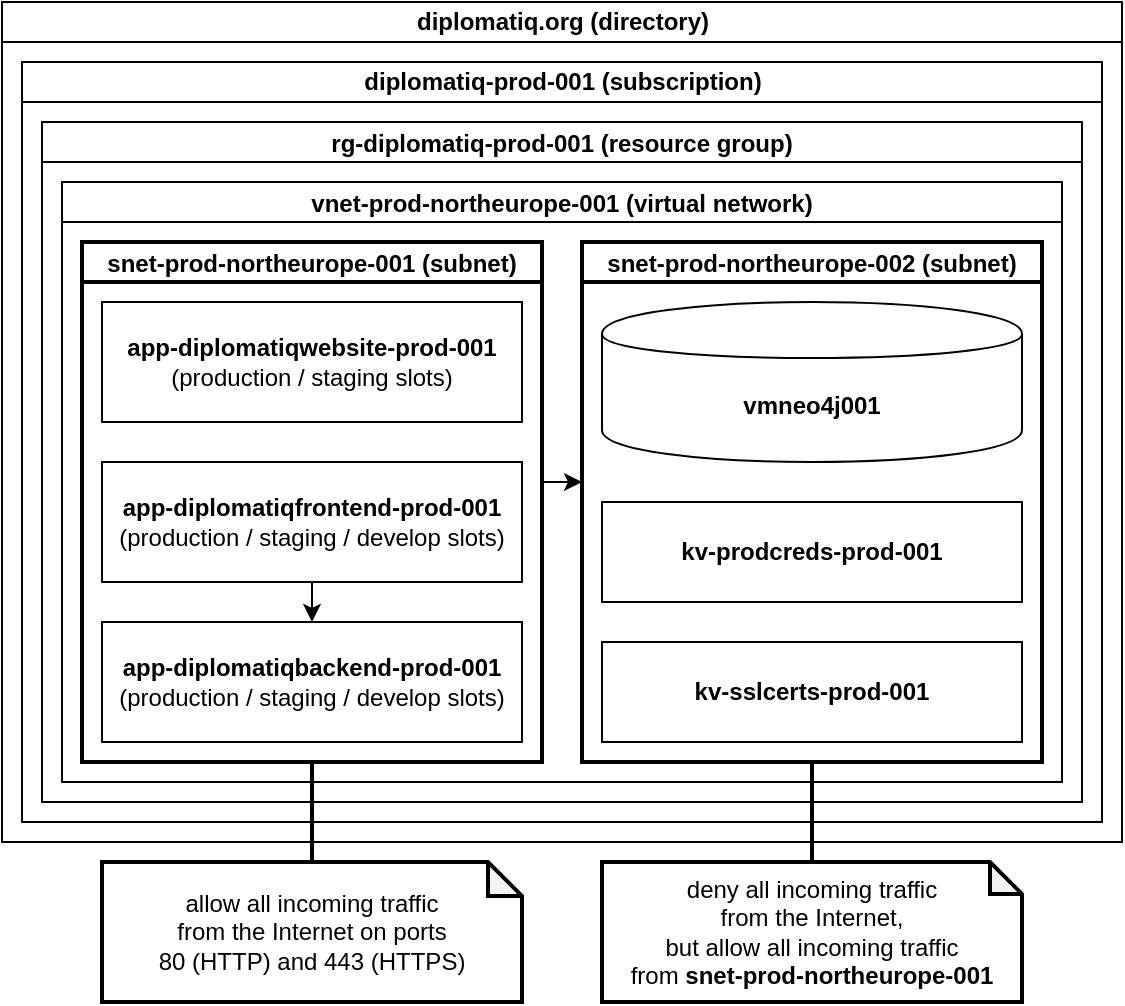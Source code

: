 <mxfile version="13.1.3">
    <diagram id="Sttl8mKHboSlKdve3zSI" name="Page-1">
        <mxGraphModel dx="625" dy="579" grid="1" gridSize="10" guides="1" tooltips="1" connect="1" arrows="1" fold="1" page="1" pageScale="1" pageWidth="827" pageHeight="1169" math="0" shadow="0">
            <root>
                <mxCell id="0"/>
                <mxCell id="1" parent="0"/>
                <mxCell id="103" value="diplomatiq.org (directory)" style="swimlane;html=1;startSize=20;horizontal=1;containerType=tree;" parent="1" vertex="1">
                    <mxGeometry x="130" y="40" width="560" height="420" as="geometry">
                        <mxRectangle x="120" y="140" width="120" height="20" as="alternateBounds"/>
                    </mxGeometry>
                </mxCell>
                <mxCell id="107" value="diplomatiq-prod-001 (subscription)" style="swimlane;html=1;startSize=20;horizontal=1;containerType=tree;" parent="103" vertex="1">
                    <mxGeometry x="10" y="30" width="540" height="380" as="geometry"/>
                </mxCell>
                <mxCell id="111" value="rg-diplomatiq-prod-001 (resource group)" style="swimlane;fontStyle=1;startSize=20;" parent="107" vertex="1">
                    <mxGeometry x="10" y="30" width="520" height="340" as="geometry"/>
                </mxCell>
                <mxCell id="112" value="vnet-prod-northeurope-001 (virtual network)" style="swimlane;startSize=20;" parent="111" vertex="1">
                    <mxGeometry x="10" y="30" width="500" height="300" as="geometry"/>
                </mxCell>
                <mxCell id="132" style="edgeStyle=orthogonalEdgeStyle;rounded=0;orthogonalLoop=1;jettySize=auto;html=1;exitX=1;exitY=0.5;exitDx=0;exitDy=0;entryX=0;entryY=0.5;entryDx=0;entryDy=0;endArrow=classic;endFill=1;strokeWidth=1;" parent="112" edge="1">
                    <mxGeometry relative="1" as="geometry">
                        <mxPoint x="240" y="150" as="sourcePoint"/>
                        <mxPoint x="260" y="150" as="targetPoint"/>
                    </mxGeometry>
                </mxCell>
                <mxCell id="113" value="snet-prod-northeurope-001 (subnet)" style="swimlane;startSize=20;strokeWidth=2;" parent="112" vertex="1">
                    <mxGeometry x="10" y="30" width="230" height="260" as="geometry"/>
                </mxCell>
                <mxCell id="115" value="&lt;b&gt;app-diplomatiqbackend-prod-001&lt;/b&gt;&lt;br&gt;(production / staging / develop slots)" style="rounded=0;whiteSpace=wrap;html=1;" parent="113" vertex="1">
                    <mxGeometry x="10" y="190" width="210" height="60" as="geometry"/>
                </mxCell>
                <mxCell id="116" value="&lt;b&gt;app-diplomatiqwebsite-prod-001&lt;/b&gt;&lt;br&gt;(production / staging slots)" style="rounded=0;whiteSpace=wrap;html=1;" parent="113" vertex="1">
                    <mxGeometry x="10" y="30" width="210" height="60" as="geometry"/>
                </mxCell>
                <mxCell id="127" style="edgeStyle=orthogonalEdgeStyle;rounded=0;orthogonalLoop=1;jettySize=auto;html=1;exitX=0.5;exitY=1;exitDx=0;exitDy=0;entryX=0.5;entryY=0;entryDx=0;entryDy=0;strokeWidth=1;" parent="113" source="117" target="115" edge="1">
                    <mxGeometry relative="1" as="geometry"/>
                </mxCell>
                <mxCell id="117" value="&lt;b&gt;app-diplomatiqfrontend-prod-001&lt;/b&gt;&lt;br&gt;(production / staging / develop slots)" style="rounded=0;whiteSpace=wrap;html=1;" parent="113" vertex="1">
                    <mxGeometry x="10" y="110" width="210" height="60" as="geometry"/>
                </mxCell>
                <mxCell id="114" value="snet-prod-northeurope-002 (subnet)" style="swimlane;startSize=20;strokeWidth=2;" parent="112" vertex="1">
                    <mxGeometry x="260" y="30" width="230" height="260" as="geometry"/>
                </mxCell>
                <mxCell id="118" value="&lt;b&gt;vmneo4j001&lt;/b&gt;" style="shape=cylinder;whiteSpace=wrap;html=1;boundedLbl=1;backgroundOutline=1;" parent="114" vertex="1">
                    <mxGeometry x="10" y="30" width="210" height="80" as="geometry"/>
                </mxCell>
                <mxCell id="119" value="&lt;b&gt;kv-prodcreds-prod-001&lt;/b&gt;" style="rounded=0;whiteSpace=wrap;html=1;" parent="114" vertex="1">
                    <mxGeometry x="10" y="130" width="210" height="50" as="geometry"/>
                </mxCell>
                <mxCell id="120" value="&lt;b&gt;kv-sslcerts-prod-001&lt;/b&gt;" style="rounded=0;whiteSpace=wrap;html=1;" parent="114" vertex="1">
                    <mxGeometry x="10" y="200" width="210" height="50" as="geometry"/>
                </mxCell>
                <mxCell id="123" style="edgeStyle=orthogonalEdgeStyle;rounded=0;orthogonalLoop=1;jettySize=auto;html=1;exitX=0.5;exitY=0;exitDx=0;exitDy=0;exitPerimeter=0;entryX=0.5;entryY=1;entryDx=0;entryDy=0;endArrow=none;endFill=0;strokeWidth=2;" parent="1" source="121" target="113" edge="1">
                    <mxGeometry relative="1" as="geometry"/>
                </mxCell>
                <mxCell id="121" value="allow all incoming traffic&lt;br&gt;from the Internet on ports&lt;br&gt;80 (HTTP) and 443 (HTTPS)" style="shape=note;whiteSpace=wrap;html=1;backgroundOutline=1;darkOpacity=0.05;size=17;strokeWidth=2;" parent="1" vertex="1">
                    <mxGeometry x="180" y="470" width="210" height="70" as="geometry"/>
                </mxCell>
                <mxCell id="125" style="edgeStyle=orthogonalEdgeStyle;rounded=0;orthogonalLoop=1;jettySize=auto;html=1;exitX=0.5;exitY=0;exitDx=0;exitDy=0;exitPerimeter=0;entryX=0.5;entryY=1;entryDx=0;entryDy=0;endArrow=none;endFill=0;strokeWidth=2;" parent="1" source="124" target="114" edge="1">
                    <mxGeometry relative="1" as="geometry"/>
                </mxCell>
                <mxCell id="124" value="deny all incoming traffic&lt;br&gt;from the Internet,&lt;br&gt;but allow all incoming traffic&lt;br&gt;from &lt;b&gt;snet-prod-northeurope-001&lt;/b&gt;" style="shape=note;whiteSpace=wrap;html=1;backgroundOutline=1;darkOpacity=0.05;size=16;strokeWidth=2;" parent="1" vertex="1">
                    <mxGeometry x="430" y="470" width="210" height="70" as="geometry"/>
                </mxCell>
            </root>
        </mxGraphModel>
    </diagram>
</mxfile>
